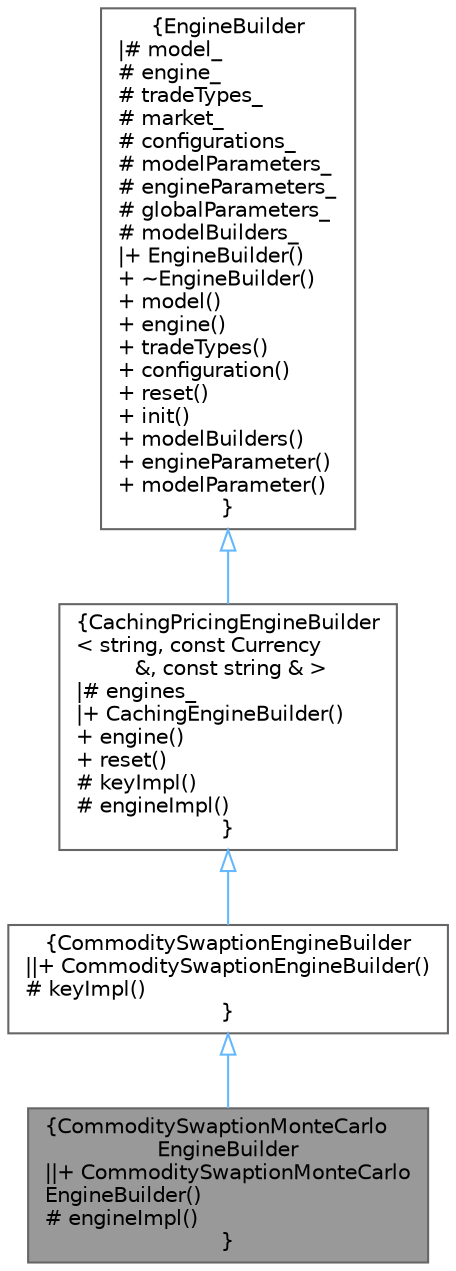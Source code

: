 digraph "CommoditySwaptionMonteCarloEngineBuilder"
{
 // INTERACTIVE_SVG=YES
 // LATEX_PDF_SIZE
  bgcolor="transparent";
  edge [fontname=Helvetica,fontsize=10,labelfontname=Helvetica,labelfontsize=10];
  node [fontname=Helvetica,fontsize=10,shape=box,height=0.2,width=0.4];
  Node1 [label="{CommoditySwaptionMonteCarlo\lEngineBuilder\n||+ CommoditySwaptionMonteCarlo\lEngineBuilder()\l# engineImpl()\l}",height=0.2,width=0.4,color="gray40", fillcolor="grey60", style="filled", fontcolor="black",tooltip="Monte Carlo Engine builder for Commodity Swaptions."];
  Node2 -> Node1 [dir="back",color="steelblue1",style="solid",arrowtail="onormal"];
  Node2 [label="{CommoditySwaptionEngineBuilder\n||+ CommoditySwaptionEngineBuilder()\l# keyImpl()\l}",height=0.2,width=0.4,color="gray40", fillcolor="white", style="filled",URL="$classore_1_1data_1_1_commodity_swaption_engine_builder.html",tooltip="Engine builder for Commodity Swaptions."];
  Node3 -> Node2 [dir="back",color="steelblue1",style="solid",arrowtail="onormal"];
  Node3 [label="{CachingPricingEngineBuilder\l\< string, const Currency\l &, const string & \>\n|# engines_\l|+ CachingEngineBuilder()\l+ engine()\l+ reset()\l# keyImpl()\l# engineImpl()\l}",height=0.2,width=0.4,color="gray40", fillcolor="white", style="filled",URL="$classore_1_1data_1_1_caching_engine_builder.html",tooltip="Abstract template EngineBuilder class that can cache engines and coupon pricers."];
  Node4 -> Node3 [dir="back",color="steelblue1",style="solid",arrowtail="onormal"];
  Node4 [label="{EngineBuilder\n|# model_\l# engine_\l# tradeTypes_\l# market_\l# configurations_\l# modelParameters_\l# engineParameters_\l# globalParameters_\l# modelBuilders_\l|+ EngineBuilder()\l+ ~EngineBuilder()\l+ model()\l+ engine()\l+ tradeTypes()\l+ configuration()\l+ reset()\l+ init()\l+ modelBuilders()\l+ engineParameter()\l+ modelParameter()\l}",height=0.2,width=0.4,color="gray40", fillcolor="white", style="filled",URL="$classore_1_1data_1_1_engine_builder.html",tooltip="Base PricingEngine Builder class for a specific model and engine."];
}
